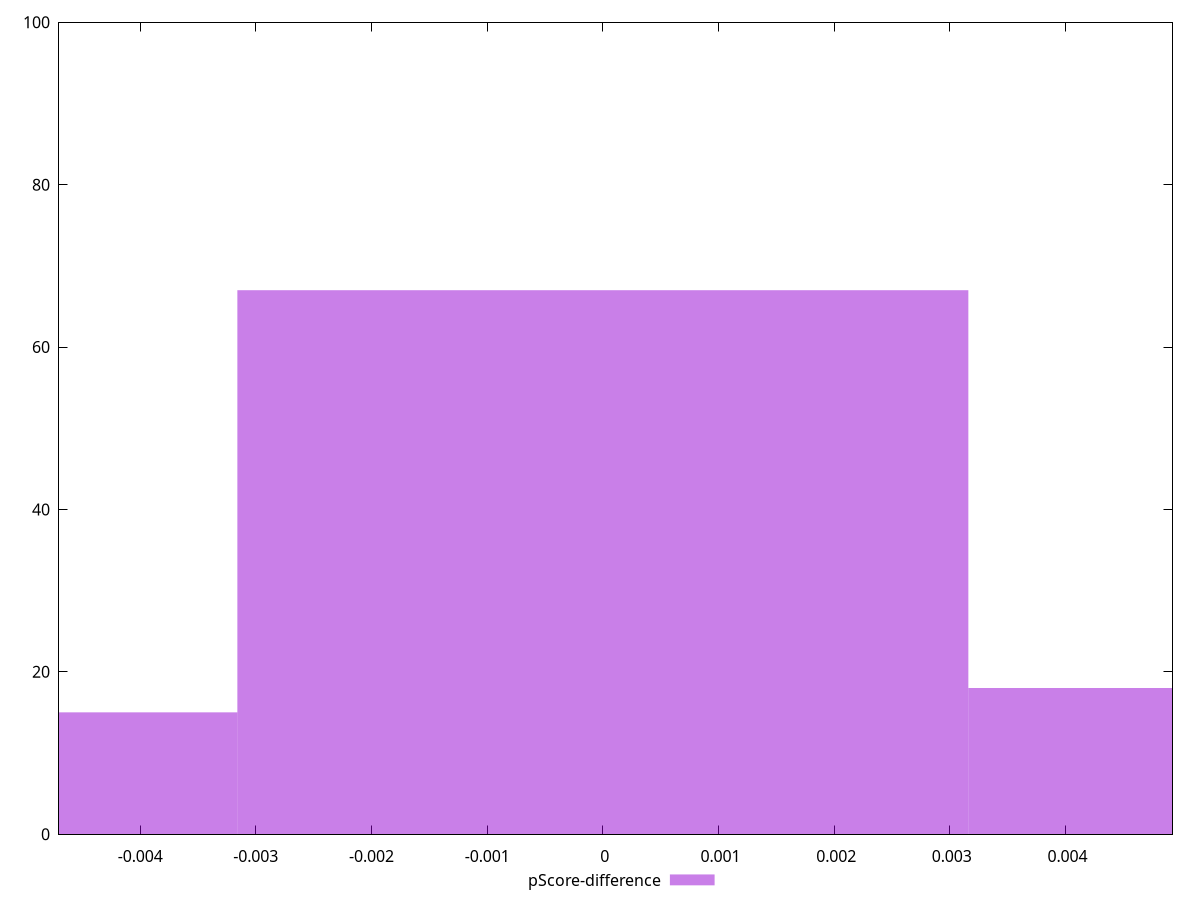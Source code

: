 reset

$pScoreDifference <<EOF
0.006319606899963203 18
0 67
-0.006319606899963203 15
EOF

set key outside below
set boxwidth 0.006319606899963203
set xrange [-0.004701851575727889:0.004924699341125938]
set yrange [0:100]
set trange [0:100]
set style fill transparent solid 0.5 noborder
set terminal svg size 640, 490 enhanced background rgb 'white'
set output "report_00026_2021-02-22T21:38:55.199Z/mainthread-work-breakdown/samples/pages+cached/pScore-difference/histogram.svg"

plot $pScoreDifference title "pScore-difference" with boxes

reset

